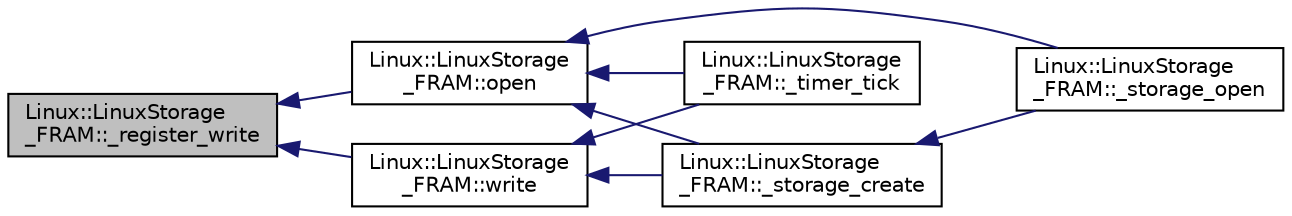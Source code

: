 digraph "Linux::LinuxStorage_FRAM::_register_write"
{
 // INTERACTIVE_SVG=YES
  edge [fontname="Helvetica",fontsize="10",labelfontname="Helvetica",labelfontsize="10"];
  node [fontname="Helvetica",fontsize="10",shape=record];
  rankdir="LR";
  Node1 [label="Linux::LinuxStorage\l_FRAM::_register_write",height=0.2,width=0.4,color="black", fillcolor="grey75", style="filled" fontcolor="black"];
  Node1 -> Node2 [dir="back",color="midnightblue",fontsize="10",style="solid",fontname="Helvetica"];
  Node2 [label="Linux::LinuxStorage\l_FRAM::open",height=0.2,width=0.4,color="black", fillcolor="white", style="filled",URL="$classLinux_1_1LinuxStorage__FRAM.html#abe5495ebecf6180c5865f33e9b0de113"];
  Node2 -> Node3 [dir="back",color="midnightblue",fontsize="10",style="solid",fontname="Helvetica"];
  Node3 [label="Linux::LinuxStorage\l_FRAM::_storage_create",height=0.2,width=0.4,color="black", fillcolor="white", style="filled",URL="$classLinux_1_1LinuxStorage__FRAM.html#a4f5c65dff23063e62595c01a997af52c"];
  Node3 -> Node4 [dir="back",color="midnightblue",fontsize="10",style="solid",fontname="Helvetica"];
  Node4 [label="Linux::LinuxStorage\l_FRAM::_storage_open",height=0.2,width=0.4,color="black", fillcolor="white", style="filled",URL="$classLinux_1_1LinuxStorage__FRAM.html#a3c8de702b5554324a004ba3da50d7e80"];
  Node2 -> Node4 [dir="back",color="midnightblue",fontsize="10",style="solid",fontname="Helvetica"];
  Node2 -> Node5 [dir="back",color="midnightblue",fontsize="10",style="solid",fontname="Helvetica"];
  Node5 [label="Linux::LinuxStorage\l_FRAM::_timer_tick",height=0.2,width=0.4,color="black", fillcolor="white", style="filled",URL="$classLinux_1_1LinuxStorage__FRAM.html#a95e031b758f4a15f38f6c23c43b91c8f"];
  Node1 -> Node6 [dir="back",color="midnightblue",fontsize="10",style="solid",fontname="Helvetica"];
  Node6 [label="Linux::LinuxStorage\l_FRAM::write",height=0.2,width=0.4,color="black", fillcolor="white", style="filled",URL="$classLinux_1_1LinuxStorage__FRAM.html#a75a8c8d08e28cca6d154e29177c0027b"];
  Node6 -> Node3 [dir="back",color="midnightblue",fontsize="10",style="solid",fontname="Helvetica"];
  Node6 -> Node5 [dir="back",color="midnightblue",fontsize="10",style="solid",fontname="Helvetica"];
}
